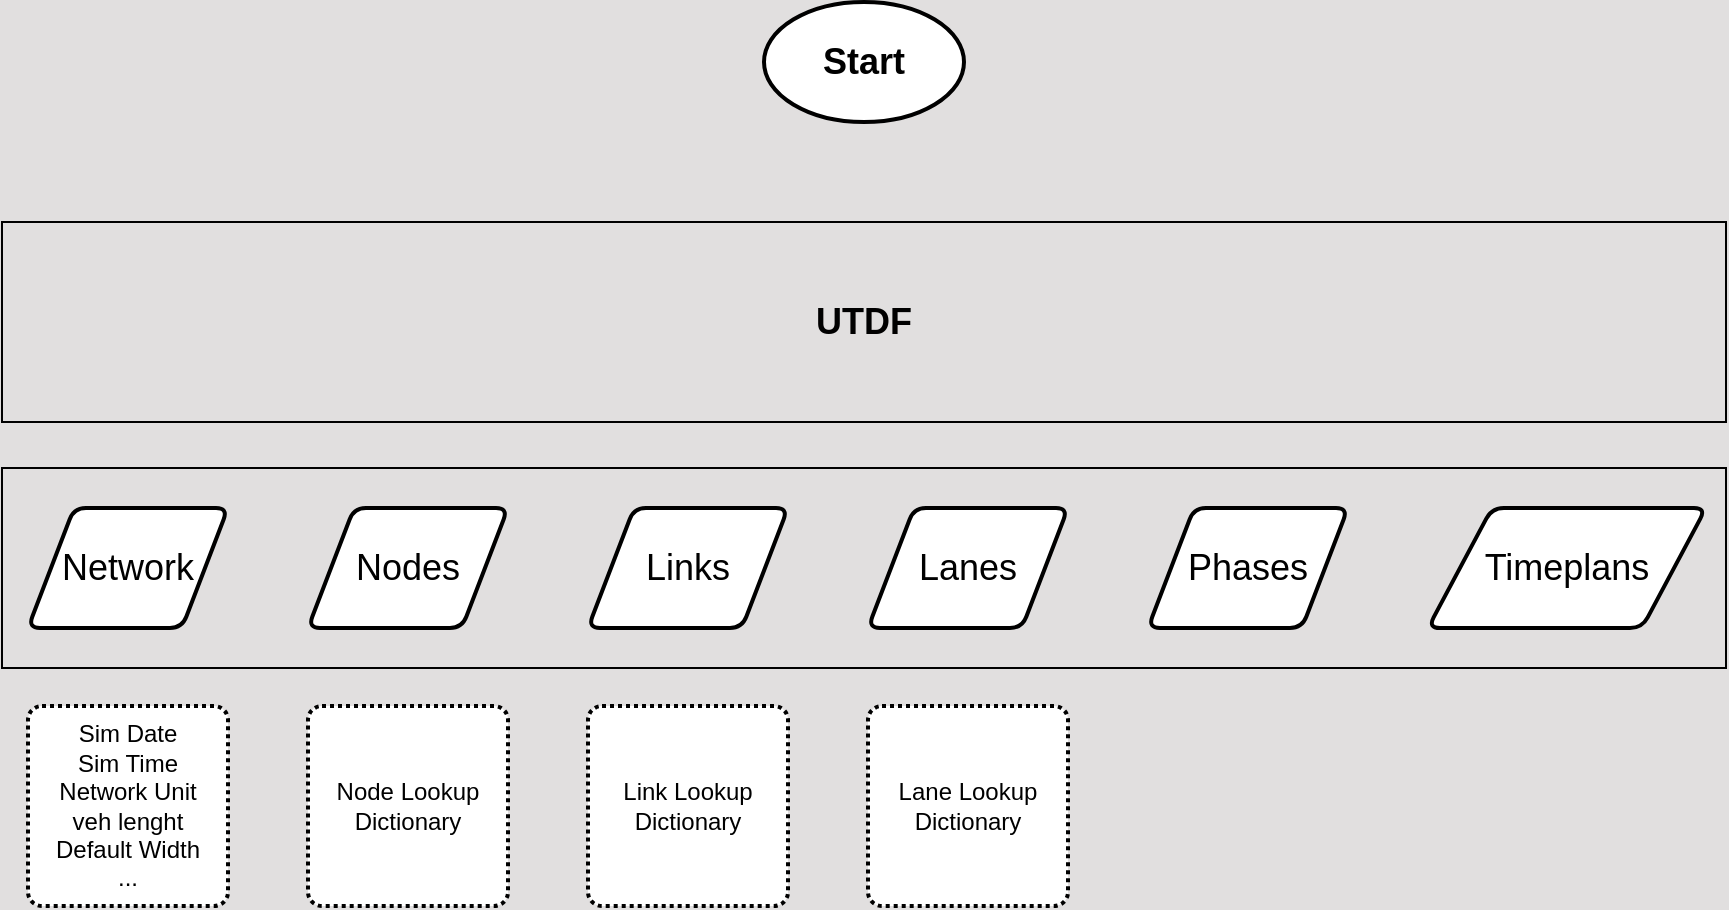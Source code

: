 <mxfile>
    <diagram id="V2B235nyZw3wN11FFmSA" name="Page-1">
        <mxGraphModel dx="2256" dy="1599" grid="0" gridSize="10" guides="1" tooltips="1" connect="1" arrows="1" fold="1" page="0" pageScale="1" pageWidth="827" pageHeight="1169" background="light-dark(#e1dfdf, #121212)" math="0" shadow="0">
            <root>
                <mxCell id="0"/>
                <mxCell id="1" parent="0"/>
                <mxCell id="3" value="" style="rounded=0;whiteSpace=wrap;html=1;fillColor=none;" vertex="1" parent="1">
                    <mxGeometry x="-410" y="150" width="862" height="100" as="geometry"/>
                </mxCell>
                <mxCell id="2" value="&lt;font style=&quot;font-size: 18px;&quot;&gt;Nodes&lt;/font&gt;" style="shape=parallelogram;html=1;strokeWidth=2;perimeter=parallelogramPerimeter;whiteSpace=wrap;rounded=1;arcSize=12;size=0.23;" vertex="1" parent="1">
                    <mxGeometry x="-257" y="170" width="100" height="60" as="geometry"/>
                </mxCell>
                <mxCell id="4" value="&lt;font style=&quot;font-size: 18px;&quot;&gt;Links&lt;/font&gt;" style="shape=parallelogram;html=1;strokeWidth=2;perimeter=parallelogramPerimeter;whiteSpace=wrap;rounded=1;arcSize=12;size=0.23;" vertex="1" parent="1">
                    <mxGeometry x="-117" y="170" width="100" height="60" as="geometry"/>
                </mxCell>
                <mxCell id="5" value="&lt;font style=&quot;font-size: 18px;&quot;&gt;Lanes&lt;/font&gt;" style="shape=parallelogram;html=1;strokeWidth=2;perimeter=parallelogramPerimeter;whiteSpace=wrap;rounded=1;arcSize=12;size=0.23;" vertex="1" parent="1">
                    <mxGeometry x="23" y="170" width="100" height="60" as="geometry"/>
                </mxCell>
                <mxCell id="6" value="&lt;font style=&quot;font-size: 18px;&quot;&gt;Phases&lt;/font&gt;" style="shape=parallelogram;html=1;strokeWidth=2;perimeter=parallelogramPerimeter;whiteSpace=wrap;rounded=1;arcSize=12;size=0.23;" vertex="1" parent="1">
                    <mxGeometry x="163" y="170" width="100" height="60" as="geometry"/>
                </mxCell>
                <mxCell id="7" value="&lt;font style=&quot;font-size: 18px;&quot;&gt;Timeplans&lt;/font&gt;" style="shape=parallelogram;html=1;strokeWidth=2;perimeter=parallelogramPerimeter;whiteSpace=wrap;rounded=1;arcSize=12;size=0.23;" vertex="1" parent="1">
                    <mxGeometry x="303" y="170" width="139" height="60" as="geometry"/>
                </mxCell>
                <mxCell id="8" value="&lt;font style=&quot;font-size: 18px;&quot;&gt;Network&lt;/font&gt;" style="shape=parallelogram;html=1;strokeWidth=2;perimeter=parallelogramPerimeter;whiteSpace=wrap;rounded=1;arcSize=12;size=0.23;" vertex="1" parent="1">
                    <mxGeometry x="-397" y="170" width="100" height="60" as="geometry"/>
                </mxCell>
                <mxCell id="9" value="Sim Date&lt;div&gt;Sim Time&lt;/div&gt;&lt;div&gt;Network Unit&lt;/div&gt;&lt;div&gt;veh lenght&lt;/div&gt;&lt;div&gt;Default Width&lt;/div&gt;&lt;div&gt;...&lt;/div&gt;" style="rounded=1;whiteSpace=wrap;html=1;absoluteArcSize=1;arcSize=14;strokeWidth=2;dashed=1;dashPattern=1 1;" vertex="1" parent="1">
                    <mxGeometry x="-397" y="269" width="100" height="100" as="geometry"/>
                </mxCell>
                <mxCell id="10" value="Node Lookup Dictionary" style="rounded=1;whiteSpace=wrap;html=1;absoluteArcSize=1;arcSize=14;strokeWidth=2;dashed=1;dashPattern=1 1;" vertex="1" parent="1">
                    <mxGeometry x="-257" y="269" width="100" height="100" as="geometry"/>
                </mxCell>
                <mxCell id="11" value="Link Lookup&lt;div&gt;Dictionary&lt;/div&gt;" style="rounded=1;whiteSpace=wrap;html=1;absoluteArcSize=1;arcSize=14;strokeWidth=2;dashed=1;dashPattern=1 1;" vertex="1" parent="1">
                    <mxGeometry x="-117" y="269" width="100" height="100" as="geometry"/>
                </mxCell>
                <mxCell id="12" value="Lane Lookup&lt;div&gt;Dictionary&lt;/div&gt;" style="rounded=1;whiteSpace=wrap;html=1;absoluteArcSize=1;arcSize=14;strokeWidth=2;dashed=1;dashPattern=1 1;" vertex="1" parent="1">
                    <mxGeometry x="23" y="269" width="100" height="100" as="geometry"/>
                </mxCell>
                <mxCell id="13" value="&lt;font style=&quot;font-size: 18px;&quot;&gt;&lt;b&gt;UTDF&lt;/b&gt;&lt;/font&gt;" style="rounded=0;whiteSpace=wrap;html=1;fillColor=none;" vertex="1" parent="1">
                    <mxGeometry x="-410" y="27" width="862" height="100" as="geometry"/>
                </mxCell>
                <mxCell id="14" value="&lt;font style=&quot;font-size: 18px;&quot;&gt;&lt;b&gt;Start&lt;/b&gt;&lt;/font&gt;" style="strokeWidth=2;html=1;shape=mxgraph.flowchart.start_1;whiteSpace=wrap;" vertex="1" parent="1">
                    <mxGeometry x="-29" y="-83" width="100" height="60" as="geometry"/>
                </mxCell>
            </root>
        </mxGraphModel>
    </diagram>
</mxfile>